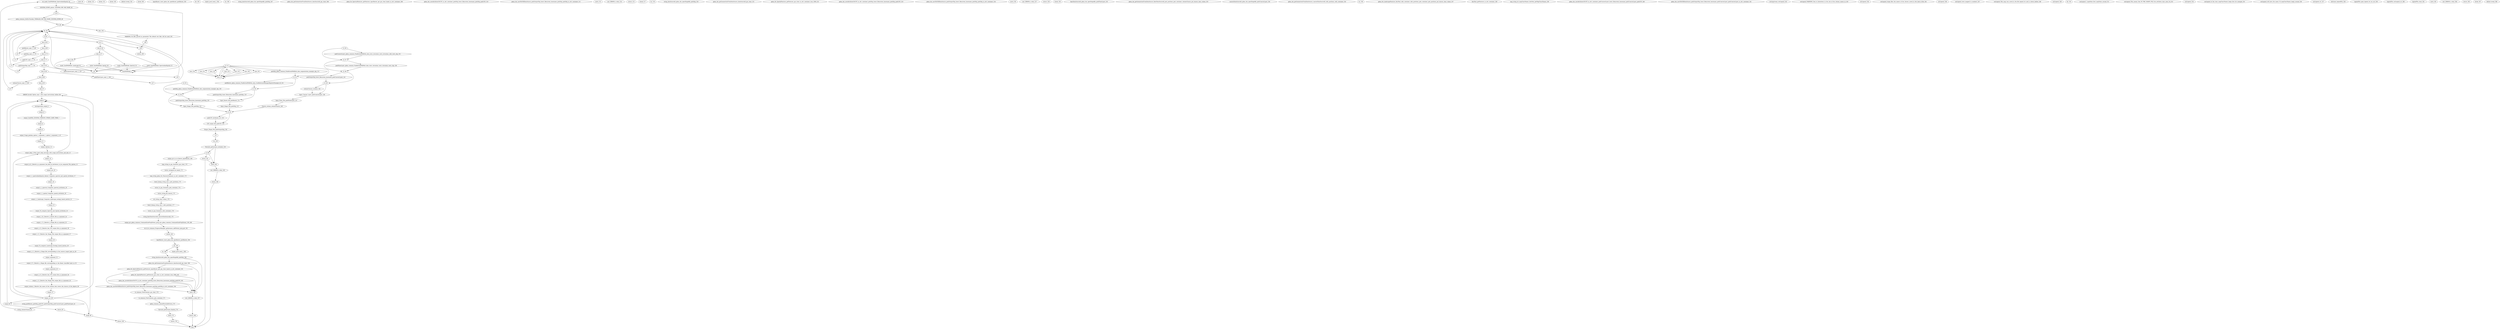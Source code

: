 strict digraph G {
GeoDMAMode_2;
usage_4;
ostringstream_output_5;
output_6;
output_GeoDMA_GEODMA_VERSION_STRING_DATE_TIME_7;
output_8;
output_9;
output_Usage_geodma_option_1_argument_1_option_2_argument_2_10;
output_11;
output_Options_12;
output_help_t_Print_short_help_message_with_usage_instructions_and_exit_13;
output_14;
output_k_K_t_Receive_as_argument_the_kind_of_attributes_to_be_computed_The_options_15;
output_are_16;
output_t_t_spectralAndSpatial_default_Computes_spectral_and_spatial_attributes_17;
output_18;
output_t_t_spectral_Computes_spectral_attributes_19;
output_t_t_spatial_Computes_spatial_attributes_20;
output_t_t_landscape_Computes_landscape_ecology_based_metrics_21;
output_22;
output_To_compute_Spectral_and_Spatial_attributes_23;
output_r_R_t_Receive_a_Raster_file_as_argument_24;
output_v_V_t_Receive_a_Shape_file_as_argument_25;
output_o_O_t_Receive_the_CSV_output_file_as_argument_26;
output_s_S_t_Receive_the_Shape_File_output_file_as_argument_27;
output_28;
output_To_compute_Landscape_Ecology_based_metrics_29;
output_c_C_t_Receive_a_Shape_file_corresponding_to_the_coarser_target_layer_as_30;
output_argument_31;
output_f_F_t_Receive_a_Shape_file_corresponding_to_the_finner_classified_layer_as_32;
output_argument_33;
output_o_O_t_Receive_the_CSV_output_file_as_argument_34;
output_s_S_t_Receive_the_Shape_File_output_file_as_argument_35;
output_column_t_Receive_the_name_of_the_column_that_stores_the_classes_of_the_objects_36;
output_37;
output_str_38;
main_40;
string_pathRaster_pathShp_pathCSV_pathOutputShp_pathCoarserLayer_pathFinerLayer_41;
string_columnClasses_42;
int_mode_GeoDMAMode_SpectralAndSpatial_43;
GEODMA_HOME_getenv_GEODMA_DIR_VAR_NAME_44;
if_45;
gdma_common_SetEnvVariable_TERRALIB_DIR_VAR_NAME_GEODMA_HOME_46;
if_48;
for_49;
if_50;
if_51;
mode_GeoDMAMode_SpectralAndSpatial_52;
else_if_54;
mode_GeoDMAMode_Spectral_55;
else_if_57;
mode_GeoDMAMode_Spatial_58;
else_if_60;
mode_GeoDMAMode_Landscape_61;
i_63;
else_if_65;
pathRaster_argv_i_1_66;
i_67;
else_if_69;
pathShp_argv_i_1_70;
i_71;
else_if_73;
pathCSV_argv_i_1_74;
i_75;
else_if_77;
pathOutputShp_argv_i_1_78;
i_79;
else_if_81;
pathCoarserLayer_argv_i_1_82;
i_83;
else_if_85;
pathFinerLayer_argv_i_1_86;
i_87;
else_if_89;
columnClasses_argv_i_1_90;
i_91;
else_if_93;
usage_94;
return_95;
else_97;
ERROR_Invalid_Option_argv_i_See_usage_instructions_bellow_98;
usage_99;
return_100;
else_104;
WARNING_No_files_passed_as_parameter_The_default_test_files_will_be_used_105;
switch_109;
case_110;
case_111;
if_112;
pathShp_gdma_common_FindInGeoDMAPath_data_segmentation_example_shp_113;
if_115;
pathRaster_gdma_common_FindInGeoDMAPath_data_GeoReferencedImagesRegisterExample_tif_116;
if_118;
pathOutputShp_boost_filesystem_basename_pathShp_119;
Input_Raster_file_pathRaster_121;
Input_Shape_File_pathShp_122;
break_123;
case_124;
if_125;
pathShp_gdma_common_FindInGeoDMAPath_data_segmentation_example_shp_126;
if_128;
pathOutputShp_boost_filesystem_basename_pathShp_129;
Input_Shape_File_pathShp_131;
break_132;
case_133;
if_134;
pathCoarserLayer_gdma_common_FindInGeoDMAPath_data_tests_terraclass_tests_terraclass_cells_tests_shp_135;
if_137;
pathFinerLayer_gdma_common_FindInGeoDMAPath_data_tests_terraclass_tests_terraclass_tests_shp_138;
if_140;
pathOutputShp_boost_filesystem_basename_pathCoarserLayer_141;
if_143;
columnClasses_tcclasse_144;
Input_Coarser_Layer_pathCoarserLayer_146;
Input_Finer_File_pathFinerLayer_147;
Classes_column_columnClasses_148;
break_149;
default_break_150;
if_152;
pathCSV_attributes_csv_153;
CSV_output_file_pathCSV_155;
Output_Shape_File_pathOutputShp_156;
try_158;
TerraLib_getInstance_initialize_159;
if_160;
return_161;
catch_164;
cerr_ERROR_e_what_165;
return_166;
unique_ptr_te_rst_Raster_inputRaster_169;
map_string_te_gm_Geometry_gm_ctner_170;
vector_unsigned_int_bands_171;
map_string_gdma_fte_FeaturesSummary_m_attr_container_172;
boost_bimap_string_size_t_pols_positions_173;
vector_te_gm_Geometry_pols_container_174;
vector_string_pol_classes_175;
set_string_class_values_176;
boost_bimap_string_size_t_cells_positions_177;
vector_te_gm_Geometry_cells_container_178;
string_finerDataSourceId_coarserDataSourceId_179;
unique_ptr_gdma_common_CommandLineProgViewer_prog_new_gdma_common_CommandLineProgViewer_100_180;
int_id_te_common_ProgressManager_getInstance_addViewer_prog_get_181;
switch_182;
case_183;
inputRaster_reset_gdma_dm_openRaster_pathRaster_184;
for_185;
bands_push_back_i_186;
try_188;
string_dataSourceId_gdma_dm_openShapefile_pathShp_189;
gdma_dm_getGeometriesFromDataSource_dataSourceId_gm_ctner_190;
gdma_fte_SpectralFeatures_getFeatures_inputRaster_get_gm_ctner_bands_m_attr_container_191;
gdma_fte_SpatialFeatures_getFeatures_gm_ctner_m_attr_container_true_1000_192;
gdma_dm_saveAttributesToCSV_m_attr_container_pathShp_boost_filesystem_basename_pathShp_pathCSV_193;
gdma_dm_saveToOGRDataSource_pathOutputShp_boost_filesystem_basename_pathShp_pathShp_m_attr_container_194;
catch_196;
cerr_ERROR_e_what_197;
return_198;
break_200;
case_201;
inputRaster_reset_gdma_dm_openRaster_pathRaster_202;
for_203;
bands_push_back_i_204;
try_206;
string_dataSourceId_gdma_dm_openShapefile_pathShp_207;
gdma_dm_getGeometriesFromDataSource_dataSourceId_gm_ctner_208;
gdma_fte_SpectralFeatures_getFeatures_inputRaster_get_gm_ctner_bands_m_attr_container_209;
gdma_dm_saveAttributesToCSV_m_attr_container_pathShp_boost_filesystem_basename_pathShp_pathCSV_210;
gdma_dm_saveToOGRDataSource_pathOutputShp_boost_filesystem_basename_pathShp_pathShp_m_attr_container_211;
catch_213;
cerr_ERROR_e_what_214;
return_215;
break_217;
case_218;
try_219;
string_dataSourceId_gdma_dm_openShapefile_pathShp_220;
gdma_dm_getGeometriesFromDataSource_dataSourceId_gm_ctner_221;
gdma_fte_SpatialFeatures_getFeatures_gm_ctner_m_attr_container_true_1000_222;
gdma_dm_saveAttributesToCSV_m_attr_container_pathShp_boost_filesystem_basename_pathShp_pathCSV_223;
gdma_dm_saveToOGRDataSource_pathOutputShp_boost_filesystem_basename_pathShp_pathShp_m_attr_container_224;
catch_226;
cerr_ERROR_e_what_227;
return_228;
break_230;
case_231;
finerDataSourceId_gdma_dm_openShapefile_pathFinerLayer_232;
gdma_dm_getGeometriesFromDataSource_finerDataSourceId_pols_positions_pols_container_columnClasses_pol_classes_class_values_233;
coarserDataSourceId_gdma_dm_openShapefile_pathCoarserLayer_234;
gdma_dm_getGeometriesFromDataSource_coarserDataSourceId_cells_positions_cells_container_235;
try_236;
gdma_fte_LandscapeFeatures_ldscFeat_cells_container_cells_positions_pols_container_pols_positions_pol_classes_class_values_237;
ldscFeat_getFeatures_m_attr_container_238;
map_string_int_mapClassNames_ldscFeat_getMapClassNames_239;
gdma_dm_saveAttributesToCSV_m_attr_container_pathCoarserLayer_boost_filesystem_basename_pathCoarserLayer_pathCSV_240;
gdma_dm_saveToOGRDataSource_pathOutputShp_boost_filesystem_basename_pathCoarserLayer_pathCoarserLayer_m_attr_container_241;
ostringstream_outLegend_242;
outLegend_WARNING_Due_to_limitations_in_the_size_of_the_column_names_in_243;
outLegend_244;
outLegend_shape_files_the_names_of_the_classes_saved_in_this_kind_of_file_245;
outLegend_246;
outLegend_were_mapped_to_numbers_247;
outLegend_This_map_was_saved_in_the_file_legend_txt_and_is_shown_bellow_248;
outLegend_249;
for_250;
outLegend_t_mapValue_first_mapValue_second_251;
outLegend_This_means_that_IN_THE_SHAPE_FILE_the_attribute_class_area_CA_253;
outLegend_254;
outLegend_of_the_class_mapClassNames_begin_first_for_example_255;
outLegend_will_have_the_name_CA_mapClassNames_begin_second_256;
outLegend_str_257;
ofstream_legendFile_258;
legendFile_open_legend_txt_ios_out_259;
legendFile_outLegend_str_260;
legendFile_close_261;
catch_263;
cerr_ERROR_e_what_264;
return_265;
break_267;
default_break_268;
te_common_FreeContents_gm_ctner_270;
te_common_FreeContents_pols_container_271;
gdma_common_unloadTerraLibDrivers_273;
TerraLib_getInstance_finalize_274;
Done_275;
return_276;
final;
ostringstream_output_5->output_6;
output_6->output_GeoDMA_GEODMA_VERSION_STRING_DATE_TIME_7;
output_GeoDMA_GEODMA_VERSION_STRING_DATE_TIME_7->output_8;
output_8->output_9;
output_9->output_Usage_geodma_option_1_argument_1_option_2_argument_2_10;
output_Usage_geodma_option_1_argument_1_option_2_argument_2_10->output_11;
output_11->output_Options_12;
output_Options_12->output_help_t_Print_short_help_message_with_usage_instructions_and_exit_13;
output_help_t_Print_short_help_message_with_usage_instructions_and_exit_13->output_14;
output_14->output_k_K_t_Receive_as_argument_the_kind_of_attributes_to_be_computed_The_options_15;
output_k_K_t_Receive_as_argument_the_kind_of_attributes_to_be_computed_The_options_15->output_are_16;
output_are_16->output_t_t_spectralAndSpatial_default_Computes_spectral_and_spatial_attributes_17;
output_t_t_spectralAndSpatial_default_Computes_spectral_and_spatial_attributes_17->output_18;
output_18->output_t_t_spectral_Computes_spectral_attributes_19;
output_t_t_spectral_Computes_spectral_attributes_19->output_t_t_spatial_Computes_spatial_attributes_20;
output_t_t_spatial_Computes_spatial_attributes_20->output_t_t_landscape_Computes_landscape_ecology_based_metrics_21;
output_t_t_landscape_Computes_landscape_ecology_based_metrics_21->output_22;
output_22->output_To_compute_Spectral_and_Spatial_attributes_23;
output_To_compute_Spectral_and_Spatial_attributes_23->output_r_R_t_Receive_a_Raster_file_as_argument_24;
output_r_R_t_Receive_a_Raster_file_as_argument_24->output_v_V_t_Receive_a_Shape_file_as_argument_25;
output_v_V_t_Receive_a_Shape_file_as_argument_25->output_o_O_t_Receive_the_CSV_output_file_as_argument_26;
output_o_O_t_Receive_the_CSV_output_file_as_argument_26->output_s_S_t_Receive_the_Shape_File_output_file_as_argument_27;
output_s_S_t_Receive_the_Shape_File_output_file_as_argument_27->output_28;
output_28->output_To_compute_Landscape_Ecology_based_metrics_29;
output_To_compute_Landscape_Ecology_based_metrics_29->output_c_C_t_Receive_a_Shape_file_corresponding_to_the_coarser_target_layer_as_30;
output_c_C_t_Receive_a_Shape_file_corresponding_to_the_coarser_target_layer_as_30->output_argument_31;
output_argument_31->output_f_F_t_Receive_a_Shape_file_corresponding_to_the_finner_classified_layer_as_32;
output_f_F_t_Receive_a_Shape_file_corresponding_to_the_finner_classified_layer_as_32->output_argument_33;
output_argument_33->output_o_O_t_Receive_the_CSV_output_file_as_argument_34;
output_o_O_t_Receive_the_CSV_output_file_as_argument_34->output_s_S_t_Receive_the_Shape_File_output_file_as_argument_35;
output_s_S_t_Receive_the_Shape_File_output_file_as_argument_35->output_column_t_Receive_the_name_of_the_column_that_stores_the_classes_of_the_objects_36;
output_column_t_Receive_the_name_of_the_column_that_stores_the_classes_of_the_objects_36->output_37;
output_37->output_str_38;
output_str_38->string_pathRaster_pathShp_pathCSV_pathOutputShp_pathCoarserLayer_pathFinerLayer_41;
string_pathRaster_pathShp_pathCSV_pathOutputShp_pathCoarserLayer_pathFinerLayer_41->string_columnClasses_42;
string_columnClasses_42->int_mode_GeoDMAMode_SpectralAndSpatial_43;
int_mode_GeoDMAMode_SpectralAndSpatial_43->GEODMA_HOME_getenv_GEODMA_DIR_VAR_NAME_44;
GEODMA_HOME_getenv_GEODMA_DIR_VAR_NAME_44->if_45;
if_45->gdma_common_SetEnvVariable_TERRALIB_DIR_VAR_NAME_GEODMA_HOME_46;
gdma_common_SetEnvVariable_TERRALIB_DIR_VAR_NAME_GEODMA_HOME_46->if_48;
if_45->if_48;
if_48->for_49;
for_49->if_50;
if_50->if_51;
if_51->mode_GeoDMAMode_SpectralAndSpatial_52;
if_51->else_if_54;
else_if_54->mode_GeoDMAMode_Spectral_55;
else_if_54->else_if_57;
else_if_57->mode_GeoDMAMode_Spatial_58;
else_if_57->else_if_60;
else_if_60->mode_GeoDMAMode_Landscape_61;
mode_GeoDMAMode_SpectralAndSpatial_52->i_63;
mode_GeoDMAMode_Spectral_55->i_63;
mode_GeoDMAMode_Spatial_58->i_63;
mode_GeoDMAMode_Landscape_61->i_63;
else_if_60->i_63;
if_50->else_if_65;
else_if_65->pathRaster_argv_i_1_66;
pathRaster_argv_i_1_66->i_67;
else_if_65->else_if_69;
else_if_69->pathShp_argv_i_1_70;
pathShp_argv_i_1_70->i_71;
else_if_69->else_if_73;
else_if_73->pathCSV_argv_i_1_74;
pathCSV_argv_i_1_74->i_75;
else_if_73->else_if_77;
else_if_77->pathOutputShp_argv_i_1_78;
pathOutputShp_argv_i_1_78->i_79;
else_if_77->else_if_81;
else_if_81->pathCoarserLayer_argv_i_1_82;
pathCoarserLayer_argv_i_1_82->i_83;
else_if_81->else_if_85;
else_if_85->pathFinerLayer_argv_i_1_86;
pathFinerLayer_argv_i_1_86->i_87;
else_if_85->else_if_89;
else_if_89->columnClasses_argv_i_1_90;
columnClasses_argv_i_1_90->i_91;
else_if_89->else_if_93;
output_str_38->usage_94;
usage_94->return_95;
else_if_93->else_97;
else_97->ERROR_Invalid_Option_argv_i_See_usage_instructions_bellow_98;
output_str_38->usage_99;
return_95->usage_99;
usage_99->return_100;
i_63->for_49;
i_67->for_49;
i_71->for_49;
i_75->for_49;
i_79->for_49;
i_83->for_49;
i_87->for_49;
i_91->for_49;
if_48->else_104;
else_104->WARNING_No_files_passed_as_parameter_The_default_test_files_will_be_used_105;
WARNING_No_files_passed_as_parameter_The_default_test_files_will_be_used_105->_106;
for_49->_108;
_106->_108;
_108->switch_109;
if_112->pathShp_gdma_common_FindInGeoDMAPath_data_segmentation_example_shp_113;
pathShp_gdma_common_FindInGeoDMAPath_data_segmentation_example_shp_113->if_115;
if_112->if_115;
if_115->pathRaster_gdma_common_FindInGeoDMAPath_data_GeoReferencedImagesRegisterExample_tif_116;
pathRaster_gdma_common_FindInGeoDMAPath_data_GeoReferencedImagesRegisterExample_tif_116->if_118;
if_115->if_118;
if_118->pathOutputShp_boost_filesystem_basename_pathShp_119;
pathOutputShp_boost_filesystem_basename_pathShp_119->Input_Raster_file_pathRaster_121;
if_118->Input_Raster_file_pathRaster_121;
Input_Raster_file_pathRaster_121->Input_Shape_File_pathShp_122;
if_125->pathShp_gdma_common_FindInGeoDMAPath_data_segmentation_example_shp_126;
pathShp_gdma_common_FindInGeoDMAPath_data_segmentation_example_shp_126->if_128;
if_125->if_128;
if_128->pathOutputShp_boost_filesystem_basename_pathShp_129;
pathOutputShp_boost_filesystem_basename_pathShp_129->Input_Shape_File_pathShp_131;
if_128->Input_Shape_File_pathShp_131;
if_134->pathCoarserLayer_gdma_common_FindInGeoDMAPath_data_tests_terraclass_tests_terraclass_cells_tests_shp_135;
pathCoarserLayer_gdma_common_FindInGeoDMAPath_data_tests_terraclass_tests_terraclass_cells_tests_shp_135->if_137;
if_134->if_137;
if_137->pathFinerLayer_gdma_common_FindInGeoDMAPath_data_tests_terraclass_tests_terraclass_tests_shp_138;
pathFinerLayer_gdma_common_FindInGeoDMAPath_data_tests_terraclass_tests_terraclass_tests_shp_138->if_140;
if_137->if_140;
if_140->pathOutputShp_boost_filesystem_basename_pathCoarserLayer_141;
pathOutputShp_boost_filesystem_basename_pathCoarserLayer_141->if_143;
if_140->if_143;
if_143->columnClasses_tcclasse_144;
columnClasses_tcclasse_144->Input_Coarser_Layer_pathCoarserLayer_146;
if_143->Input_Coarser_Layer_pathCoarserLayer_146;
Input_Coarser_Layer_pathCoarserLayer_146->Input_Finer_File_pathFinerLayer_147;
Input_Finer_File_pathFinerLayer_147->Classes_column_columnClasses_148;
Input_Shape_File_pathShp_122->if_152;
Input_Shape_File_pathShp_131->if_152;
Classes_column_columnClasses_148->if_152;
if_152->pathCSV_attributes_csv_153;
pathCSV_attributes_csv_153->CSV_output_file_pathCSV_155;
if_152->CSV_output_file_pathCSV_155;
CSV_output_file_pathCSV_155->Output_Shape_File_pathOutputShp_156;
Output_Shape_File_pathOutputShp_156->_157;
_157->try_158;
try_158->TerraLib_getInstance_initialize_159;
TerraLib_getInstance_initialize_159->if_160;
if_160->return_161;
TerraLib_getInstance_initialize_159->catch_164;
if_160->catch_164;
return_161->catch_164;
catch_164->cerr_ERROR_e_what_165;
cerr_ERROR_e_what_165->return_166;
if_160->unique_ptr_te_rst_Raster_inputRaster_169;
unique_ptr_te_rst_Raster_inputRaster_169->map_string_te_gm_Geometry_gm_ctner_170;
map_string_te_gm_Geometry_gm_ctner_170->vector_unsigned_int_bands_171;
vector_unsigned_int_bands_171->map_string_gdma_fte_FeaturesSummary_m_attr_container_172;
map_string_gdma_fte_FeaturesSummary_m_attr_container_172->boost_bimap_string_size_t_pols_positions_173;
boost_bimap_string_size_t_pols_positions_173->vector_te_gm_Geometry_pols_container_174;
vector_te_gm_Geometry_pols_container_174->vector_string_pol_classes_175;
vector_string_pol_classes_175->set_string_class_values_176;
set_string_class_values_176->boost_bimap_string_size_t_cells_positions_177;
boost_bimap_string_size_t_cells_positions_177->vector_te_gm_Geometry_cells_container_178;
vector_te_gm_Geometry_cells_container_178->string_finerDataSourceId_coarserDataSourceId_179;
string_finerDataSourceId_coarserDataSourceId_179->unique_ptr_gdma_common_CommandLineProgViewer_prog_new_gdma_common_CommandLineProgViewer_100_180;
unique_ptr_gdma_common_CommandLineProgViewer_prog_new_gdma_common_CommandLineProgViewer_100_180->int_id_te_common_ProgressManager_getInstance_addViewer_prog_get_181;
int_id_te_common_ProgressManager_getInstance_addViewer_prog_get_181->switch_182;
switch_182->inputRaster_reset_gdma_dm_openRaster_pathRaster_184;
inputRaster_reset_gdma_dm_openRaster_pathRaster_184->for_185;
for_185->bands_push_back_i_186;
bands_push_back_i_186->for_185;
for_185->try_188;
try_188->string_dataSourceId_gdma_dm_openShapefile_pathShp_189;
string_dataSourceId_gdma_dm_openShapefile_pathShp_189->gdma_dm_getGeometriesFromDataSource_dataSourceId_gm_ctner_190;
gdma_dm_getGeometriesFromDataSource_dataSourceId_gm_ctner_190->gdma_fte_SpectralFeatures_getFeatures_inputRaster_get_gm_ctner_bands_m_attr_container_191;
gdma_fte_SpectralFeatures_getFeatures_inputRaster_get_gm_ctner_bands_m_attr_container_191->gdma_fte_SpatialFeatures_getFeatures_gm_ctner_m_attr_container_true_1000_192;
gdma_fte_SpatialFeatures_getFeatures_gm_ctner_m_attr_container_true_1000_192->gdma_dm_saveAttributesToCSV_m_attr_container_pathShp_boost_filesystem_basename_pathShp_pathCSV_193;
gdma_dm_saveAttributesToCSV_m_attr_container_pathShp_boost_filesystem_basename_pathShp_pathCSV_193->gdma_dm_saveToOGRDataSource_pathOutputShp_boost_filesystem_basename_pathShp_pathShp_m_attr_container_194;
string_dataSourceId_gdma_dm_openShapefile_pathShp_189->catch_196;
gdma_dm_getGeometriesFromDataSource_dataSourceId_gm_ctner_190->catch_196;
gdma_fte_SpectralFeatures_getFeatures_inputRaster_get_gm_ctner_bands_m_attr_container_191->catch_196;
gdma_fte_SpatialFeatures_getFeatures_gm_ctner_m_attr_container_true_1000_192->catch_196;
gdma_dm_saveAttributesToCSV_m_attr_container_pathShp_boost_filesystem_basename_pathShp_pathCSV_193->catch_196;
gdma_dm_saveToOGRDataSource_pathOutputShp_boost_filesystem_basename_pathShp_pathShp_m_attr_container_194->catch_196;
catch_196->cerr_ERROR_e_what_197;
cerr_ERROR_e_what_197->return_198;
gdma_dm_saveToOGRDataSource_pathOutputShp_boost_filesystem_basename_pathShp_pathShp_m_attr_container_194->te_common_FreeContents_gm_ctner_270;
te_common_FreeContents_gm_ctner_270->te_common_FreeContents_pols_container_271;
te_common_FreeContents_pols_container_271->gdma_common_unloadTerraLibDrivers_273;
gdma_common_unloadTerraLibDrivers_273->TerraLib_getInstance_finalize_274;
TerraLib_getInstance_finalize_274->Done_275;
Done_275->return_276;
return_100->final;
return_161->final;
return_166->final;
return_198->final;
return_276->final;
GeoDMAMode_2->GeoDMAMode_2;
usage_4->ostringstream_output_5;
usage_4->usage_4;
output_str_38->usage_4;
output_help_t_Print_short_help_message_with_usage_instructions_and_exit_13->usage_4;
output_str_38->output_help_t_Print_short_help_message_with_usage_instructions_and_exit_13;
int_mode_GeoDMAMode_SpectralAndSpatial_43->GeoDMAMode_2;
mode_GeoDMAMode_SpectralAndSpatial_52->GeoDMAMode_2;
mode_GeoDMAMode_Spectral_55->GeoDMAMode_2;
mode_GeoDMAMode_Spatial_58->GeoDMAMode_2;
mode_GeoDMAMode_Landscape_61->GeoDMAMode_2;
usage_94->usage_4;
output_str_38->usage_94;
ERROR_Invalid_Option_argv_i_See_usage_instructions_bellow_98->usage_4;
output_str_38->ERROR_Invalid_Option_argv_i_See_usage_instructions_bellow_98;
usage_99->usage_4;
output_str_38->usage_99;
case_111->if_112;
case_110->case_111;
if_112->case_110;
case_111->case_111;
if_112->case_111;
case_124->case_111;
if_112->case_124;
case_133->case_111;
if_112->case_133;
case_183->case_111;
if_112->case_183;
case_201->case_111;
if_112->case_201;
case_218->case_111;
if_112->case_218;
case_231->case_111;
if_112->case_231;
}